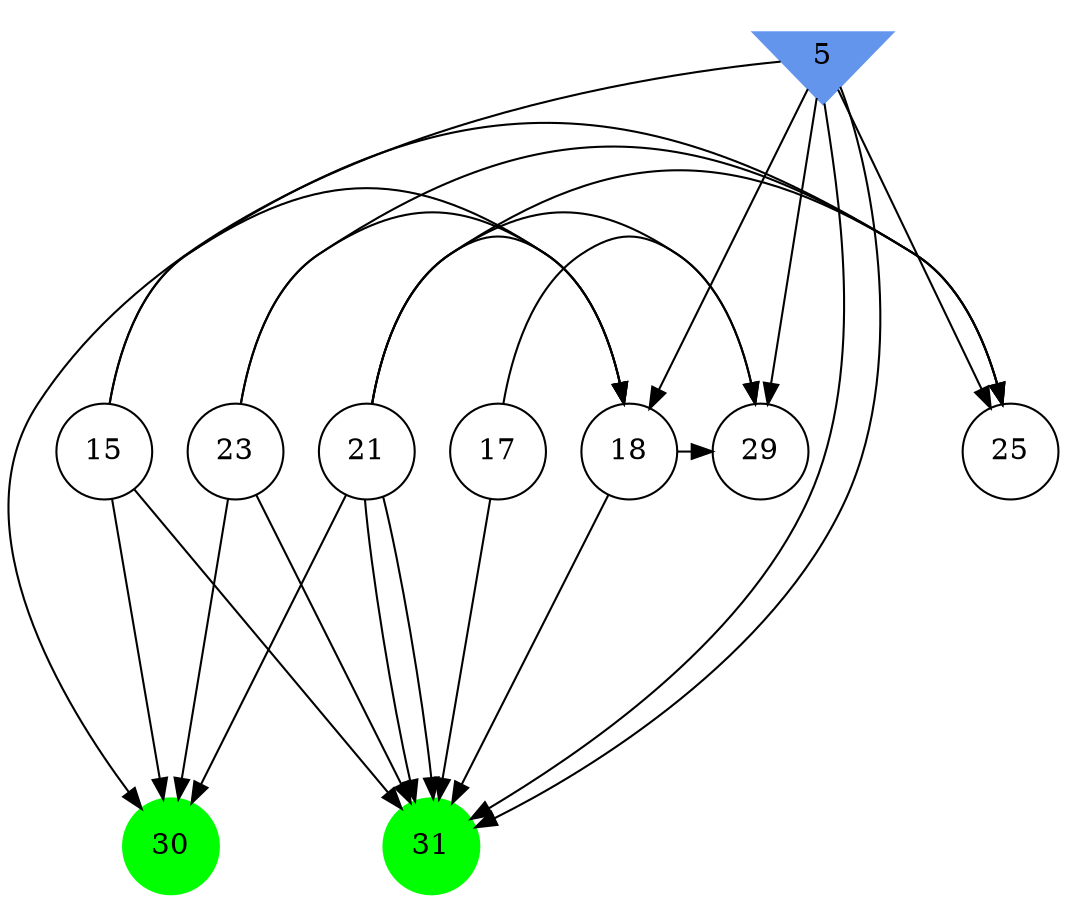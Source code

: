 digraph brain {
	ranksep=2.0;
	5 [shape=invtriangle,style=filled,color=cornflowerblue];
	15 [shape=circle,color=black];
	17 [shape=circle,color=black];
	18 [shape=circle,color=black];
	21 [shape=circle,color=black];
	23 [shape=circle,color=black];
	25 [shape=circle,color=black];
	29 [shape=circle,color=black];
	30 [shape=circle,style=filled,color=green];
	31 [shape=circle,style=filled,color=green];
	21	->	31;
	21	->	29;
	5	->	31;
	5	->	29;
	18	->	31;
	18	->	29;
	17	->	31;
	17	->	29;
	15	->	31;
	15	->	30;
	15	->	25;
	15	->	18;
	5	->	31;
	5	->	30;
	5	->	25;
	5	->	18;
	23	->	31;
	23	->	30;
	23	->	25;
	23	->	18;
	21	->	31;
	21	->	30;
	21	->	25;
	21	->	18;
	{ rank=same; 5; }
	{ rank=same; 15; 17; 18; 21; 23; 25; 29; }
	{ rank=same; 30; 31; }
}

